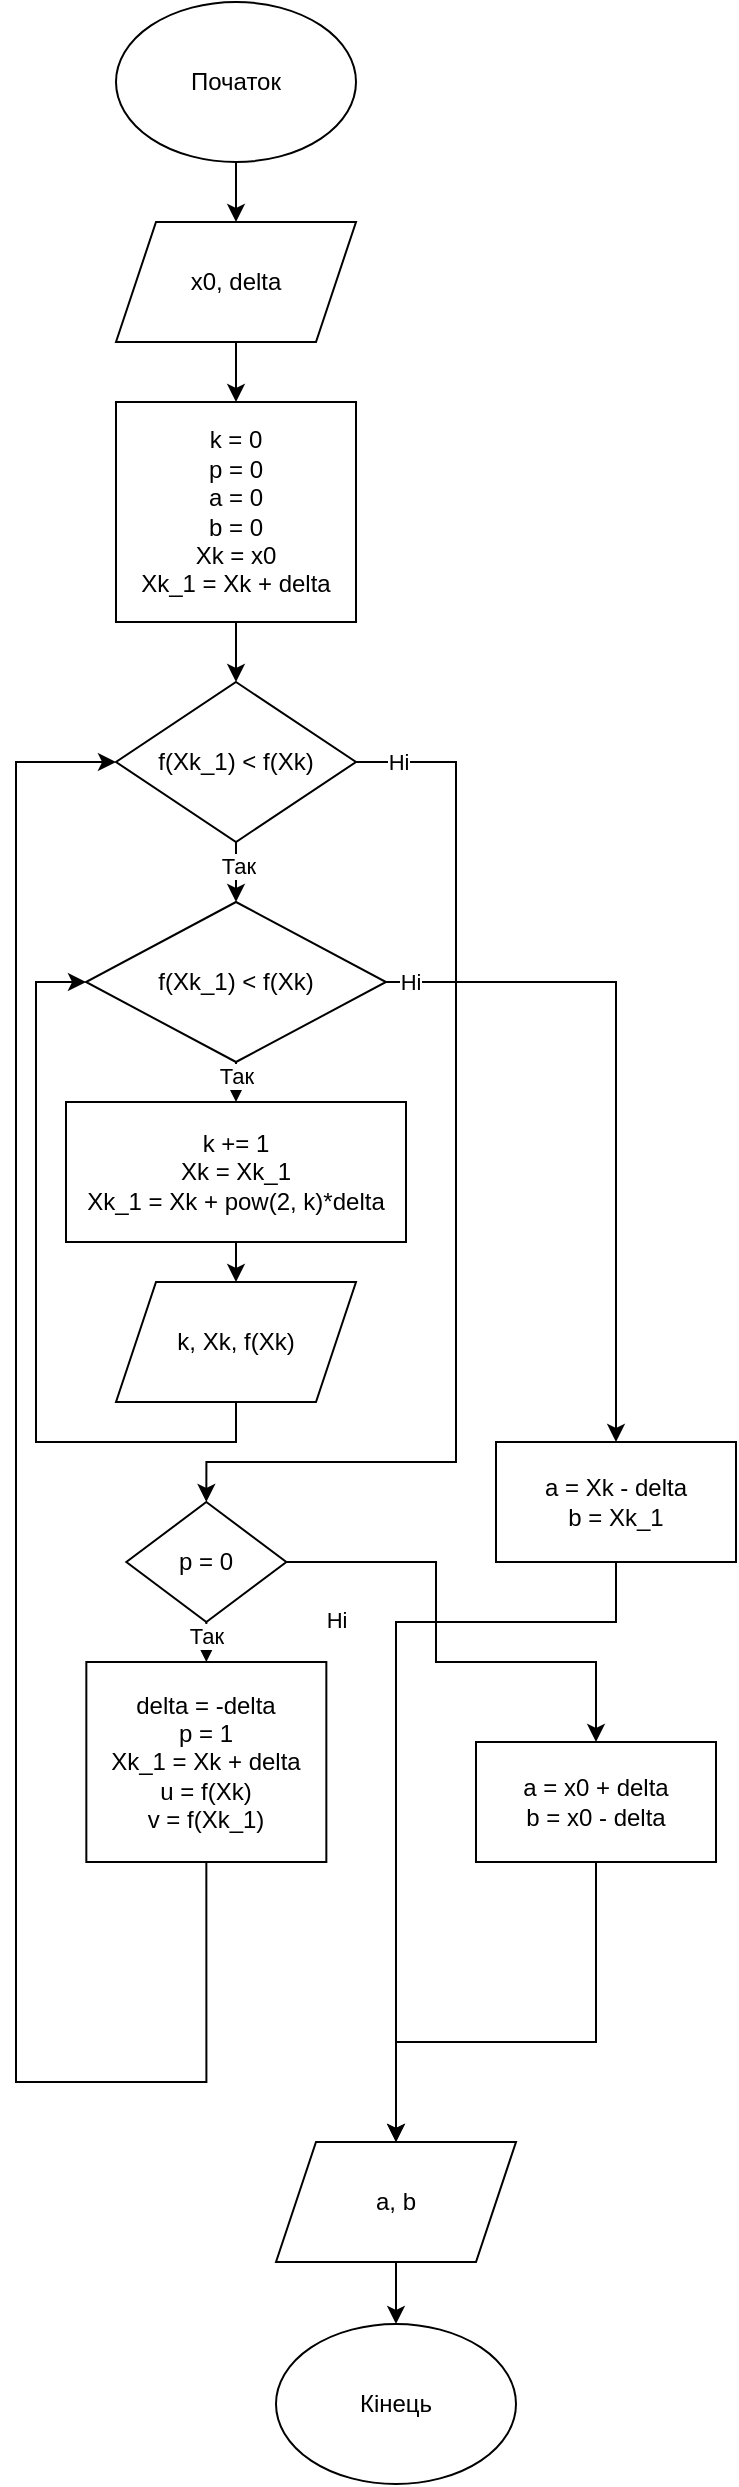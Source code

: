 <mxfile version="20.3.6" type="device"><diagram id="C5RBs43oDa-KdzZeNtuy" name="Page-1"><mxGraphModel dx="1146" dy="545" grid="1" gridSize="10" guides="1" tooltips="1" connect="1" arrows="1" fold="1" page="1" pageScale="1" pageWidth="827" pageHeight="1169" math="0" shadow="0"><root><mxCell id="WIyWlLk6GJQsqaUBKTNV-0"/><mxCell id="WIyWlLk6GJQsqaUBKTNV-1" parent="WIyWlLk6GJQsqaUBKTNV-0"/><mxCell id="6pjJh44IT5_Fl6UccTW8-9" style="edgeStyle=orthogonalEdgeStyle;rounded=0;orthogonalLoop=1;jettySize=auto;html=1;exitX=0.5;exitY=1;exitDx=0;exitDy=0;entryX=0.5;entryY=0;entryDx=0;entryDy=0;" edge="1" parent="WIyWlLk6GJQsqaUBKTNV-1" source="6pjJh44IT5_Fl6UccTW8-0" target="6pjJh44IT5_Fl6UccTW8-4"><mxGeometry relative="1" as="geometry"/></mxCell><mxCell id="6pjJh44IT5_Fl6UccTW8-0" value="Початок" style="ellipse;whiteSpace=wrap;html=1;" vertex="1" parent="WIyWlLk6GJQsqaUBKTNV-1"><mxGeometry x="330" y="40" width="120" height="80" as="geometry"/></mxCell><mxCell id="6pjJh44IT5_Fl6UccTW8-1" value="Кінець" style="ellipse;whiteSpace=wrap;html=1;" vertex="1" parent="WIyWlLk6GJQsqaUBKTNV-1"><mxGeometry x="410" y="1201" width="120" height="80" as="geometry"/></mxCell><mxCell id="6pjJh44IT5_Fl6UccTW8-11" style="edgeStyle=orthogonalEdgeStyle;rounded=0;orthogonalLoop=1;jettySize=auto;html=1;exitX=0.5;exitY=1;exitDx=0;exitDy=0;entryX=0.5;entryY=0;entryDx=0;entryDy=0;" edge="1" parent="WIyWlLk6GJQsqaUBKTNV-1" source="6pjJh44IT5_Fl6UccTW8-2" target="6pjJh44IT5_Fl6UccTW8-8"><mxGeometry relative="1" as="geometry"><mxPoint x="390" y="370.0" as="targetPoint"/></mxGeometry></mxCell><mxCell id="6pjJh44IT5_Fl6UccTW8-2" value="&lt;div&gt;k = 0&lt;/div&gt;&lt;div&gt;&lt;span style=&quot;&quot;&gt;&#9;&lt;/span&gt;p = 0&lt;/div&gt;&lt;div&gt;a = 0&lt;/div&gt;&lt;div&gt;b = 0&lt;br&gt;&lt;/div&gt;&lt;div&gt;&lt;div&gt;Xk = x0&lt;/div&gt;&lt;div&gt;&lt;span style=&quot;&quot;&gt;&#9;&lt;/span&gt;Xk_1 = Xk + delta&lt;/div&gt;&lt;/div&gt;" style="rounded=0;whiteSpace=wrap;html=1;" vertex="1" parent="WIyWlLk6GJQsqaUBKTNV-1"><mxGeometry x="330" y="240" width="120" height="110" as="geometry"/></mxCell><mxCell id="6pjJh44IT5_Fl6UccTW8-10" style="edgeStyle=orthogonalEdgeStyle;rounded=0;orthogonalLoop=1;jettySize=auto;html=1;exitX=0.5;exitY=1;exitDx=0;exitDy=0;entryX=0.5;entryY=0;entryDx=0;entryDy=0;" edge="1" parent="WIyWlLk6GJQsqaUBKTNV-1" source="6pjJh44IT5_Fl6UccTW8-4" target="6pjJh44IT5_Fl6UccTW8-2"><mxGeometry relative="1" as="geometry"/></mxCell><mxCell id="6pjJh44IT5_Fl6UccTW8-4" value="x0, delta" style="shape=parallelogram;perimeter=parallelogramPerimeter;whiteSpace=wrap;html=1;fixedSize=1;" vertex="1" parent="WIyWlLk6GJQsqaUBKTNV-1"><mxGeometry x="330" y="150" width="120" height="60" as="geometry"/></mxCell><mxCell id="6pjJh44IT5_Fl6UccTW8-14" style="edgeStyle=orthogonalEdgeStyle;rounded=0;orthogonalLoop=1;jettySize=auto;html=1;exitX=0.5;exitY=1;exitDx=0;exitDy=0;entryX=0.5;entryY=0;entryDx=0;entryDy=0;" edge="1" parent="WIyWlLk6GJQsqaUBKTNV-1" source="6pjJh44IT5_Fl6UccTW8-8" target="6pjJh44IT5_Fl6UccTW8-13"><mxGeometry relative="1" as="geometry"/></mxCell><mxCell id="6pjJh44IT5_Fl6UccTW8-23" value="Так" style="edgeLabel;html=1;align=center;verticalAlign=middle;resizable=0;points=[];" vertex="1" connectable="0" parent="6pjJh44IT5_Fl6UccTW8-14"><mxGeometry x="-0.223" y="1" relative="1" as="geometry"><mxPoint as="offset"/></mxGeometry></mxCell><mxCell id="6pjJh44IT5_Fl6UccTW8-34" style="edgeStyle=orthogonalEdgeStyle;rounded=0;orthogonalLoop=1;jettySize=auto;html=1;exitX=1;exitY=0.5;exitDx=0;exitDy=0;entryX=0.5;entryY=0;entryDx=0;entryDy=0;" edge="1" parent="WIyWlLk6GJQsqaUBKTNV-1" source="6pjJh44IT5_Fl6UccTW8-8" target="6pjJh44IT5_Fl6UccTW8-33"><mxGeometry relative="1" as="geometry"><Array as="points"><mxPoint x="500" y="420"/><mxPoint x="500" y="770"/><mxPoint x="375" y="770"/></Array></mxGeometry></mxCell><mxCell id="6pjJh44IT5_Fl6UccTW8-35" value="Ні" style="edgeLabel;html=1;align=center;verticalAlign=middle;resizable=0;points=[];" vertex="1" connectable="0" parent="6pjJh44IT5_Fl6UccTW8-34"><mxGeometry x="-0.874" y="-1" relative="1" as="geometry"><mxPoint x="-14" y="-1" as="offset"/></mxGeometry></mxCell><mxCell id="6pjJh44IT5_Fl6UccTW8-8" value="f(Xk_1) &amp;lt; f(Xk)" style="rhombus;whiteSpace=wrap;html=1;" vertex="1" parent="WIyWlLk6GJQsqaUBKTNV-1"><mxGeometry x="330" y="380" width="120" height="80" as="geometry"/></mxCell><mxCell id="6pjJh44IT5_Fl6UccTW8-16" style="edgeStyle=orthogonalEdgeStyle;rounded=0;orthogonalLoop=1;jettySize=auto;html=1;exitX=0.5;exitY=1;exitDx=0;exitDy=0;entryX=0.5;entryY=0;entryDx=0;entryDy=0;" edge="1" parent="WIyWlLk6GJQsqaUBKTNV-1" source="6pjJh44IT5_Fl6UccTW8-13" target="6pjJh44IT5_Fl6UccTW8-15"><mxGeometry relative="1" as="geometry"/></mxCell><mxCell id="6pjJh44IT5_Fl6UccTW8-22" value="Так" style="edgeLabel;html=1;align=center;verticalAlign=middle;resizable=0;points=[];" vertex="1" connectable="0" parent="6pjJh44IT5_Fl6UccTW8-16"><mxGeometry x="-0.315" relative="1" as="geometry"><mxPoint as="offset"/></mxGeometry></mxCell><mxCell id="6pjJh44IT5_Fl6UccTW8-27" style="edgeStyle=orthogonalEdgeStyle;rounded=0;orthogonalLoop=1;jettySize=auto;html=1;exitX=1;exitY=0.5;exitDx=0;exitDy=0;entryX=0.5;entryY=0;entryDx=0;entryDy=0;" edge="1" parent="WIyWlLk6GJQsqaUBKTNV-1" source="6pjJh44IT5_Fl6UccTW8-13" target="6pjJh44IT5_Fl6UccTW8-26"><mxGeometry relative="1" as="geometry"><Array as="points"><mxPoint x="580" y="530"/></Array></mxGeometry></mxCell><mxCell id="6pjJh44IT5_Fl6UccTW8-28" value="Ні" style="edgeLabel;html=1;align=center;verticalAlign=middle;resizable=0;points=[];" vertex="1" connectable="0" parent="6pjJh44IT5_Fl6UccTW8-27"><mxGeometry x="-0.93" relative="1" as="geometry"><mxPoint as="offset"/></mxGeometry></mxCell><mxCell id="6pjJh44IT5_Fl6UccTW8-13" value="f(Xk_1) &amp;lt; f(Xk)" style="rhombus;whiteSpace=wrap;html=1;" vertex="1" parent="WIyWlLk6GJQsqaUBKTNV-1"><mxGeometry x="315" y="490" width="150" height="80" as="geometry"/></mxCell><mxCell id="6pjJh44IT5_Fl6UccTW8-20" style="edgeStyle=orthogonalEdgeStyle;rounded=0;orthogonalLoop=1;jettySize=auto;html=1;exitX=0.5;exitY=1;exitDx=0;exitDy=0;entryX=0.5;entryY=0;entryDx=0;entryDy=0;" edge="1" parent="WIyWlLk6GJQsqaUBKTNV-1" source="6pjJh44IT5_Fl6UccTW8-15" target="6pjJh44IT5_Fl6UccTW8-19"><mxGeometry relative="1" as="geometry"/></mxCell><mxCell id="6pjJh44IT5_Fl6UccTW8-15" value="&lt;div&gt;k += 1&lt;/div&gt;&lt;div&gt;&lt;span style=&quot;&quot;&gt;&#9;&#9;&#9;&#9;&lt;/span&gt;Xk = Xk_1&lt;/div&gt;&lt;div&gt;&lt;span style=&quot;&quot;&gt;&#9;&#9;&#9;&#9;&lt;/span&gt;Xk_1 = Xk + pow(2, k)*delta&lt;/div&gt;" style="rounded=0;whiteSpace=wrap;html=1;" vertex="1" parent="WIyWlLk6GJQsqaUBKTNV-1"><mxGeometry x="305" y="590" width="170" height="70" as="geometry"/></mxCell><mxCell id="6pjJh44IT5_Fl6UccTW8-17" style="edgeStyle=orthogonalEdgeStyle;rounded=0;orthogonalLoop=1;jettySize=auto;html=1;exitX=0.5;exitY=1;exitDx=0;exitDy=0;" edge="1" parent="WIyWlLk6GJQsqaUBKTNV-1" source="6pjJh44IT5_Fl6UccTW8-15" target="6pjJh44IT5_Fl6UccTW8-15"><mxGeometry relative="1" as="geometry"/></mxCell><mxCell id="6pjJh44IT5_Fl6UccTW8-21" style="edgeStyle=orthogonalEdgeStyle;rounded=0;orthogonalLoop=1;jettySize=auto;html=1;exitX=0.5;exitY=1;exitDx=0;exitDy=0;entryX=0;entryY=0.5;entryDx=0;entryDy=0;" edge="1" parent="WIyWlLk6GJQsqaUBKTNV-1" source="6pjJh44IT5_Fl6UccTW8-19" target="6pjJh44IT5_Fl6UccTW8-13"><mxGeometry relative="1" as="geometry"><mxPoint x="310" y="530" as="targetPoint"/><Array as="points"><mxPoint x="390" y="760"/><mxPoint x="290" y="760"/><mxPoint x="290" y="530"/></Array></mxGeometry></mxCell><mxCell id="6pjJh44IT5_Fl6UccTW8-19" value="k, Xk, f(Xk)" style="shape=parallelogram;perimeter=parallelogramPerimeter;whiteSpace=wrap;html=1;fixedSize=1;" vertex="1" parent="WIyWlLk6GJQsqaUBKTNV-1"><mxGeometry x="330" y="680" width="120" height="60" as="geometry"/></mxCell><mxCell id="6pjJh44IT5_Fl6UccTW8-47" style="edgeStyle=orthogonalEdgeStyle;rounded=0;orthogonalLoop=1;jettySize=auto;html=1;exitX=0.5;exitY=1;exitDx=0;exitDy=0;entryX=0.5;entryY=0;entryDx=0;entryDy=0;" edge="1" parent="WIyWlLk6GJQsqaUBKTNV-1" source="6pjJh44IT5_Fl6UccTW8-26" target="6pjJh44IT5_Fl6UccTW8-31"><mxGeometry relative="1" as="geometry"><Array as="points"><mxPoint x="580" y="850"/><mxPoint x="470" y="850"/><mxPoint x="470" y="1100"/></Array></mxGeometry></mxCell><mxCell id="6pjJh44IT5_Fl6UccTW8-26" value="&lt;div&gt;a = Xk - delta&lt;/div&gt;&lt;div&gt;&lt;span style=&quot;&quot;&gt;&#9;&#9;&#9;&lt;/span&gt;b = Xk_1&lt;/div&gt;" style="rounded=0;whiteSpace=wrap;html=1;" vertex="1" parent="WIyWlLk6GJQsqaUBKTNV-1"><mxGeometry x="520" y="760" width="120" height="60" as="geometry"/></mxCell><mxCell id="6pjJh44IT5_Fl6UccTW8-32" style="edgeStyle=orthogonalEdgeStyle;rounded=0;orthogonalLoop=1;jettySize=auto;html=1;exitX=0.5;exitY=1;exitDx=0;exitDy=0;entryX=0.5;entryY=0;entryDx=0;entryDy=0;" edge="1" parent="WIyWlLk6GJQsqaUBKTNV-1" source="6pjJh44IT5_Fl6UccTW8-31" target="6pjJh44IT5_Fl6UccTW8-1"><mxGeometry relative="1" as="geometry"/></mxCell><mxCell id="6pjJh44IT5_Fl6UccTW8-31" value="a, b" style="shape=parallelogram;perimeter=parallelogramPerimeter;whiteSpace=wrap;html=1;fixedSize=1;" vertex="1" parent="WIyWlLk6GJQsqaUBKTNV-1"><mxGeometry x="410" y="1110" width="120" height="60" as="geometry"/></mxCell><mxCell id="6pjJh44IT5_Fl6UccTW8-37" style="edgeStyle=orthogonalEdgeStyle;rounded=0;orthogonalLoop=1;jettySize=auto;html=1;exitX=0.5;exitY=1;exitDx=0;exitDy=0;entryX=0.5;entryY=0;entryDx=0;entryDy=0;" edge="1" parent="WIyWlLk6GJQsqaUBKTNV-1" source="6pjJh44IT5_Fl6UccTW8-33" target="6pjJh44IT5_Fl6UccTW8-36"><mxGeometry relative="1" as="geometry"/></mxCell><mxCell id="6pjJh44IT5_Fl6UccTW8-39" value="Так" style="edgeLabel;html=1;align=center;verticalAlign=middle;resizable=0;points=[];" vertex="1" connectable="0" parent="6pjJh44IT5_Fl6UccTW8-37"><mxGeometry x="-0.327" relative="1" as="geometry"><mxPoint as="offset"/></mxGeometry></mxCell><mxCell id="6pjJh44IT5_Fl6UccTW8-41" style="edgeStyle=orthogonalEdgeStyle;rounded=0;orthogonalLoop=1;jettySize=auto;html=1;exitX=1;exitY=0.5;exitDx=0;exitDy=0;entryX=0.5;entryY=0;entryDx=0;entryDy=0;" edge="1" parent="WIyWlLk6GJQsqaUBKTNV-1" source="6pjJh44IT5_Fl6UccTW8-33" target="6pjJh44IT5_Fl6UccTW8-40"><mxGeometry relative="1" as="geometry"><Array as="points"><mxPoint x="490" y="820"/><mxPoint x="490" y="870"/><mxPoint x="570" y="870"/></Array></mxGeometry></mxCell><mxCell id="6pjJh44IT5_Fl6UccTW8-42" value="Ні" style="edgeLabel;html=1;align=center;verticalAlign=middle;resizable=0;points=[];" vertex="1" connectable="0" parent="6pjJh44IT5_Fl6UccTW8-41"><mxGeometry x="-0.103" y="-6" relative="1" as="geometry"><mxPoint x="-44" y="-6" as="offset"/></mxGeometry></mxCell><mxCell id="6pjJh44IT5_Fl6UccTW8-33" value="p = 0" style="rhombus;whiteSpace=wrap;html=1;" vertex="1" parent="WIyWlLk6GJQsqaUBKTNV-1"><mxGeometry x="335.17" y="790" width="80" height="60" as="geometry"/></mxCell><mxCell id="6pjJh44IT5_Fl6UccTW8-38" style="edgeStyle=orthogonalEdgeStyle;rounded=0;orthogonalLoop=1;jettySize=auto;html=1;exitX=0.5;exitY=1;exitDx=0;exitDy=0;entryX=0;entryY=0.5;entryDx=0;entryDy=0;" edge="1" parent="WIyWlLk6GJQsqaUBKTNV-1" source="6pjJh44IT5_Fl6UccTW8-36" target="6pjJh44IT5_Fl6UccTW8-8"><mxGeometry relative="1" as="geometry"><mxPoint x="270" y="300" as="targetPoint"/><Array as="points"><mxPoint x="375" y="1080"/><mxPoint x="280" y="1080"/><mxPoint x="280" y="420"/></Array></mxGeometry></mxCell><mxCell id="6pjJh44IT5_Fl6UccTW8-36" value="delta = -delta&lt;br&gt;p = 1&lt;br&gt;&lt;div&gt;Xk_1 = Xk + delta&lt;/div&gt;&lt;div&gt;&lt;span style=&quot;&quot;&gt;&#9;&#9;&#9;&#9;&lt;/span&gt;u = f(Xk)&lt;/div&gt;&lt;div&gt;&lt;span style=&quot;&quot;&gt;&#9;&#9;&#9;&#9;&lt;/span&gt;v = f(Xk_1)&lt;/div&gt;" style="rounded=0;whiteSpace=wrap;html=1;" vertex="1" parent="WIyWlLk6GJQsqaUBKTNV-1"><mxGeometry x="315.17" y="870" width="120" height="100" as="geometry"/></mxCell><mxCell id="6pjJh44IT5_Fl6UccTW8-43" style="edgeStyle=orthogonalEdgeStyle;rounded=0;orthogonalLoop=1;jettySize=auto;html=1;exitX=0.5;exitY=1;exitDx=0;exitDy=0;entryX=0.5;entryY=0;entryDx=0;entryDy=0;" edge="1" parent="WIyWlLk6GJQsqaUBKTNV-1" source="6pjJh44IT5_Fl6UccTW8-40" target="6pjJh44IT5_Fl6UccTW8-31"><mxGeometry relative="1" as="geometry"><mxPoint x="390" y="1110" as="targetPoint"/><Array as="points"><mxPoint x="570" y="1060"/><mxPoint x="470" y="1060"/><mxPoint x="470" y="1100"/></Array></mxGeometry></mxCell><mxCell id="6pjJh44IT5_Fl6UccTW8-40" value="&lt;div&gt;a = x0 + delta&lt;/div&gt;&lt;div&gt;&lt;span style=&quot;&quot;&gt;&#9;&#9;&#9;&#9;&lt;/span&gt;b = x0 - delta&lt;/div&gt;" style="rounded=0;whiteSpace=wrap;html=1;" vertex="1" parent="WIyWlLk6GJQsqaUBKTNV-1"><mxGeometry x="510" y="910" width="120" height="60" as="geometry"/></mxCell></root></mxGraphModel></diagram></mxfile>